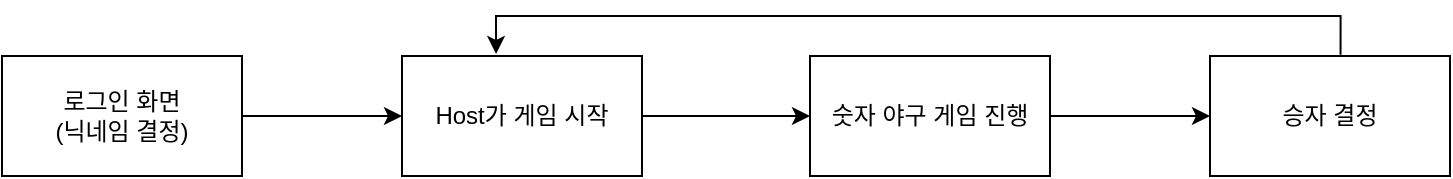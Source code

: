 <mxfile version="26.1.1">
  <diagram name="페이지-1" id="7tjHYmT1S9hosk4DF0di">
    <mxGraphModel dx="989" dy="577" grid="1" gridSize="10" guides="1" tooltips="1" connect="1" arrows="1" fold="1" page="1" pageScale="1" pageWidth="827" pageHeight="1169" math="0" shadow="0">
      <root>
        <mxCell id="0" />
        <mxCell id="1" parent="0" />
        <mxCell id="cJt8YPXri0qT26U2fX88-3" value="" style="edgeStyle=orthogonalEdgeStyle;rounded=0;orthogonalLoop=1;jettySize=auto;html=1;" edge="1" parent="1" source="cJt8YPXri0qT26U2fX88-1" target="cJt8YPXri0qT26U2fX88-2">
          <mxGeometry relative="1" as="geometry" />
        </mxCell>
        <mxCell id="cJt8YPXri0qT26U2fX88-1" value="로그인 화면&lt;div&gt;(닉네임 결정)&lt;/div&gt;" style="rounded=0;whiteSpace=wrap;html=1;" vertex="1" parent="1">
          <mxGeometry x="10" y="270" width="120" height="60" as="geometry" />
        </mxCell>
        <mxCell id="cJt8YPXri0qT26U2fX88-5" value="" style="edgeStyle=orthogonalEdgeStyle;rounded=0;orthogonalLoop=1;jettySize=auto;html=1;" edge="1" parent="1" source="cJt8YPXri0qT26U2fX88-2" target="cJt8YPXri0qT26U2fX88-4">
          <mxGeometry relative="1" as="geometry" />
        </mxCell>
        <mxCell id="cJt8YPXri0qT26U2fX88-2" value="Host가 게임 시작" style="rounded=0;whiteSpace=wrap;html=1;" vertex="1" parent="1">
          <mxGeometry x="210" y="270" width="120" height="60" as="geometry" />
        </mxCell>
        <mxCell id="cJt8YPXri0qT26U2fX88-8" value="" style="edgeStyle=orthogonalEdgeStyle;rounded=0;orthogonalLoop=1;jettySize=auto;html=1;" edge="1" parent="1" source="cJt8YPXri0qT26U2fX88-4" target="cJt8YPXri0qT26U2fX88-7">
          <mxGeometry relative="1" as="geometry" />
        </mxCell>
        <mxCell id="cJt8YPXri0qT26U2fX88-4" value="숫자 야구 게임 진행" style="rounded=0;whiteSpace=wrap;html=1;" vertex="1" parent="1">
          <mxGeometry x="414" y="270" width="120" height="60" as="geometry" />
        </mxCell>
        <mxCell id="cJt8YPXri0qT26U2fX88-6" style="edgeStyle=orthogonalEdgeStyle;rounded=0;orthogonalLoop=1;jettySize=auto;html=1;entryX=0.392;entryY=-0.017;entryDx=0;entryDy=0;entryPerimeter=0;exitX=0.544;exitY=-0.01;exitDx=0;exitDy=0;exitPerimeter=0;" edge="1" parent="1" source="cJt8YPXri0qT26U2fX88-7" target="cJt8YPXri0qT26U2fX88-2">
          <mxGeometry relative="1" as="geometry">
            <mxPoint x="470" y="260" as="sourcePoint" />
          </mxGeometry>
        </mxCell>
        <mxCell id="cJt8YPXri0qT26U2fX88-7" value="승자 결정" style="rounded=0;whiteSpace=wrap;html=1;" vertex="1" parent="1">
          <mxGeometry x="614" y="270" width="120" height="60" as="geometry" />
        </mxCell>
      </root>
    </mxGraphModel>
  </diagram>
</mxfile>
